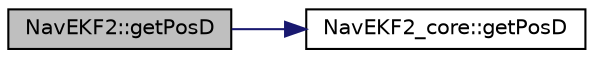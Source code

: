 digraph "NavEKF2::getPosD"
{
 // INTERACTIVE_SVG=YES
  edge [fontname="Helvetica",fontsize="10",labelfontname="Helvetica",labelfontsize="10"];
  node [fontname="Helvetica",fontsize="10",shape=record];
  rankdir="LR";
  Node1 [label="NavEKF2::getPosD",height=0.2,width=0.4,color="black", fillcolor="grey75", style="filled", fontcolor="black"];
  Node1 -> Node2 [color="midnightblue",fontsize="10",style="solid",fontname="Helvetica"];
  Node2 [label="NavEKF2_core::getPosD",height=0.2,width=0.4,color="black", fillcolor="white", style="filled",URL="$classNavEKF2__core.html#a69199067ef9a443df2bb4e8f5a9bc03d"];
}
